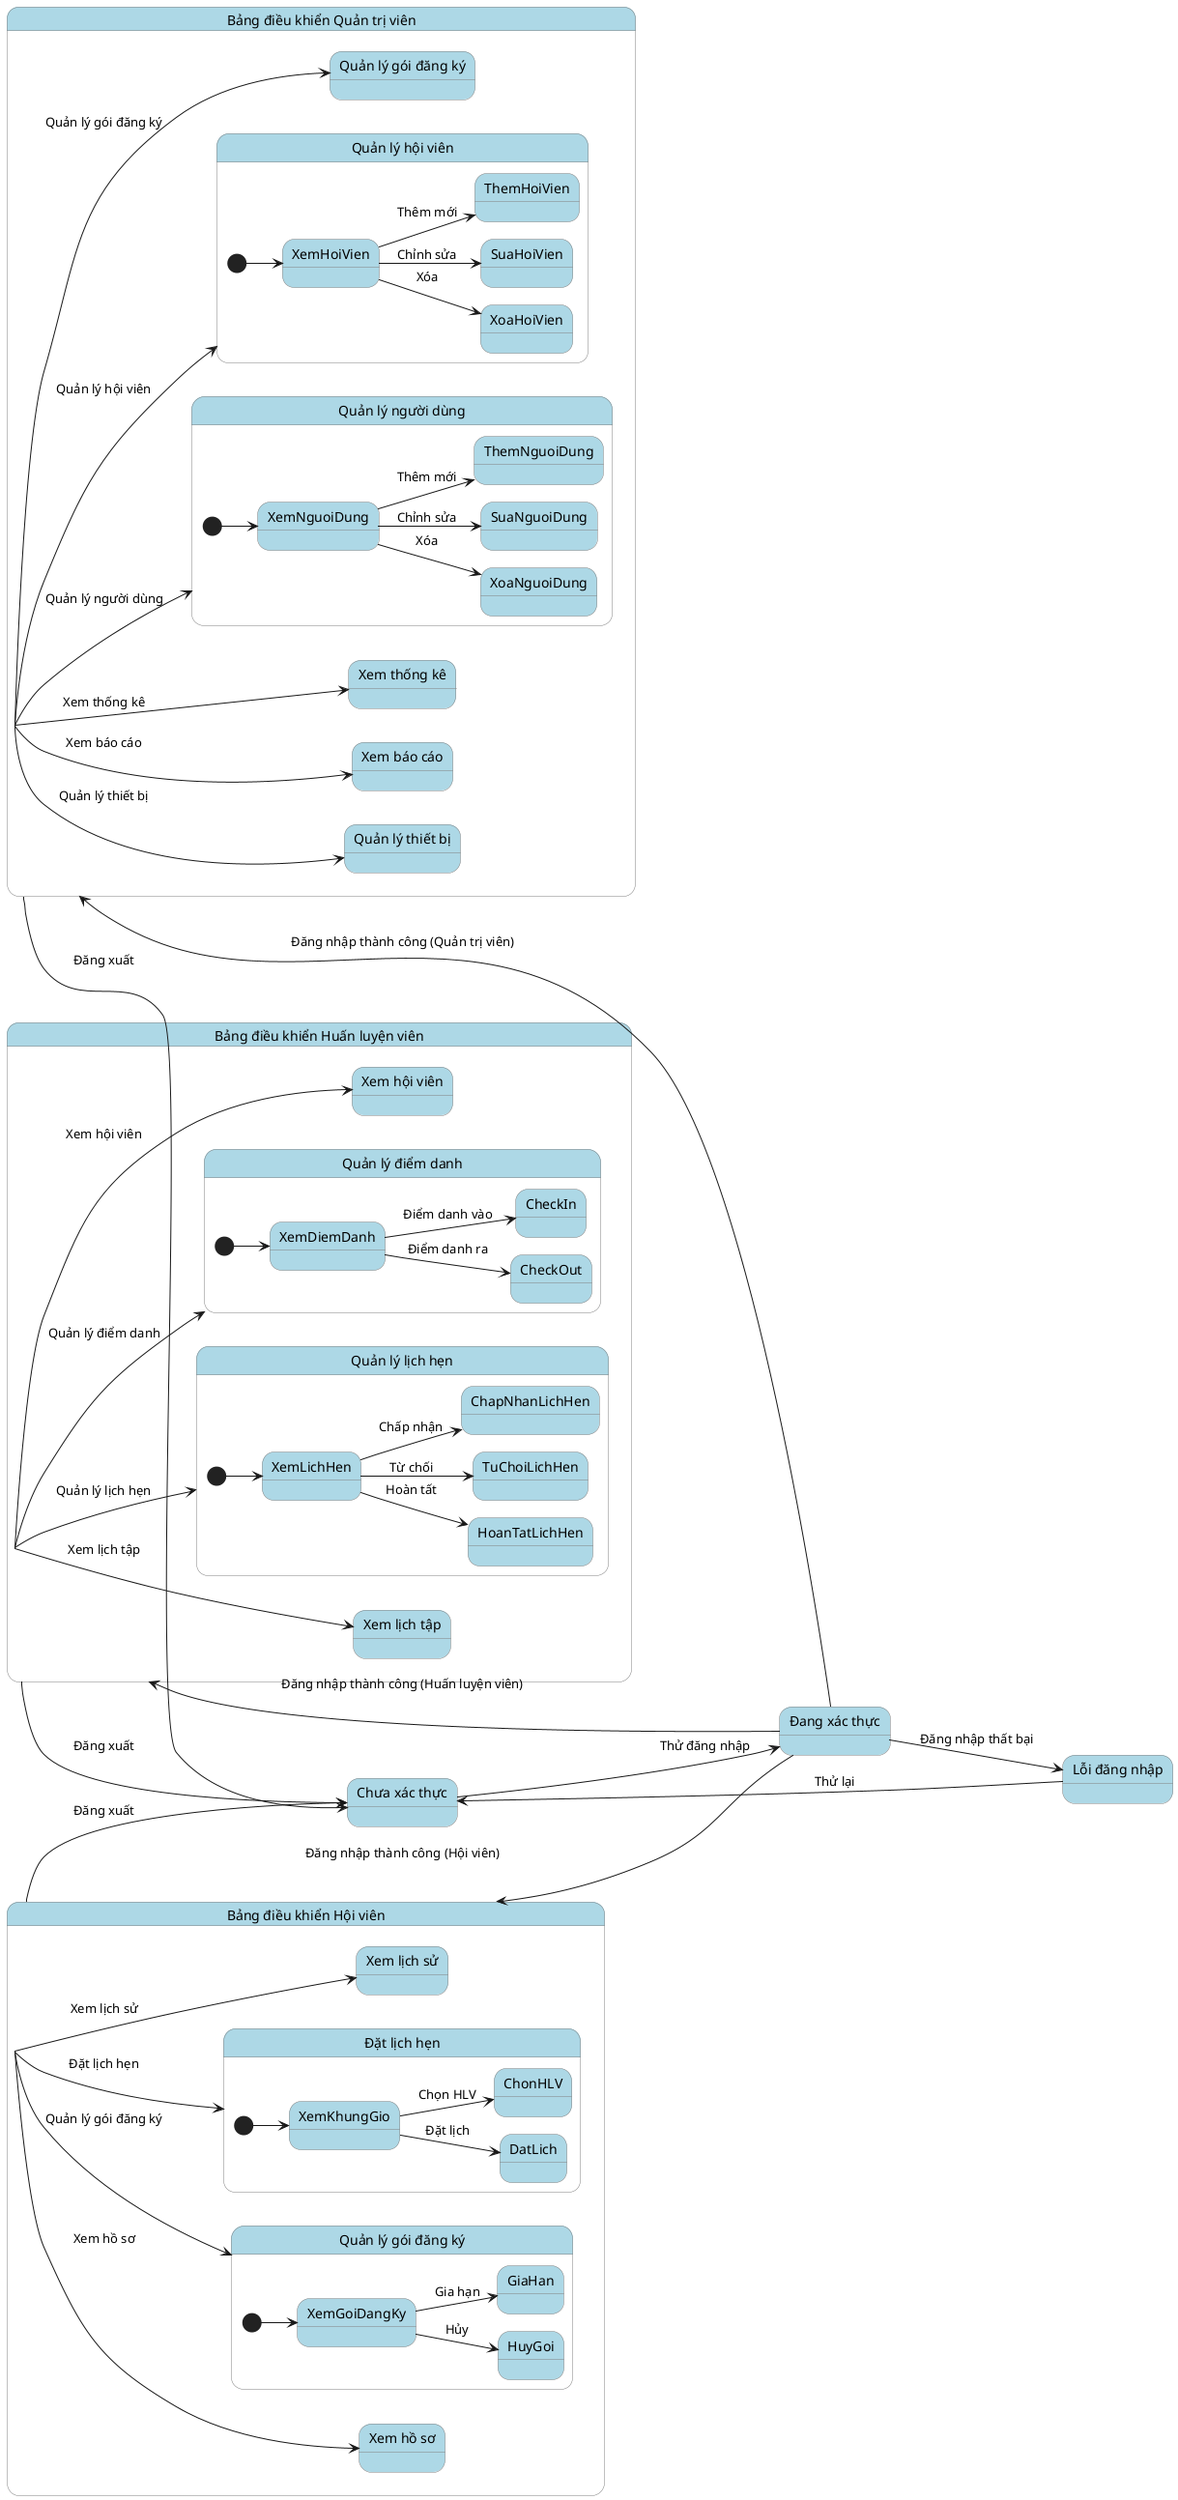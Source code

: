 @startuml state
left to right direction
skinparam state {
    BackgroundColor LightBlue
    BorderColor Gray
    FontColor Black
}

' Trạng thái chung
state "Chưa xác thực" as UA
state "Đang xác thực" as AUTH
state "Lỗi đăng nhập" as ERR

' Bảng điều khiển Quản trị viên
state "Bảng điều khiển Quản trị viên" as AD {
    state "Xem thống kê" as AD_STATS
    state "Quản lý người dùng" as AD_USERS
    state "Quản lý hội viên" as AD_MEMBERSHIPS
    state "Quản lý gói đăng ký" as AD_SUBS
    state "Quản lý thiết bị" as AD_EQUIP
    state "Xem báo cáo" as AD_REPORTS
}

' Bảng điều khiển Huấn luyện viên
state "Bảng điều khiển Huấn luyện viên" as TD {
    state "Xem lịch tập" as TD_SCHEDULE
    state "Quản lý lịch hẹn" as TD_APPOINTMENTS
    state "Quản lý điểm danh" as TD_ATTENDANCE
    state "Xem hội viên" as TD_MEMBERS
}

' Bảng điều khiển Hội viên
state "Bảng điều khiển Hội viên" as MD {
    state "Xem hồ sơ" as MD_PROFILE
    state "Quản lý gói đăng ký" as MD_SUBS
    state "Đặt lịch hẹn" as MD_BOOK
    state "Xem lịch sử" as MD_HISTORY
}

' Chuyển trạng thái từ Chưa xác thực
UA --> AUTH : Thử đăng nhập
AUTH --> AD : Đăng nhập thành công (Quản trị viên)
AUTH --> TD : Đăng nhập thành công (Huấn luyện viên)
AUTH --> MD : Đăng nhập thành công (Hội viên)
AUTH --> ERR : Đăng nhập thất bại

' Quản trị viên
AD --> AD_STATS : Xem thống kê
AD --> AD_USERS : Quản lý người dùng
AD --> AD_MEMBERSHIPS : Quản lý hội viên
AD --> AD_SUBS : Quản lý gói đăng ký
AD --> AD_EQUIP : Quản lý thiết bị
AD --> AD_REPORTS : Xem báo cáo
AD --> UA : Đăng xuất

' Huấn luyện viên
TD --> TD_SCHEDULE : Xem lịch tập
TD --> TD_APPOINTMENTS : Quản lý lịch hẹn
TD --> TD_ATTENDANCE : Quản lý điểm danh
TD --> TD_MEMBERS : Xem hội viên
TD --> UA : Đăng xuất

' Hội viên
MD --> MD_PROFILE : Xem hồ sơ
MD --> MD_SUBS : Quản lý gói đăng ký
MD --> MD_BOOK : Đặt lịch hẹn
MD --> MD_HISTORY : Xem lịch sử
MD --> UA : Đăng xuất

' Trạng thái lỗi
ERR --> UA : Thử lại

' Substate: Quản lý người dùng
state AD_USERS {
    [*] --> XemNguoiDung
    XemNguoiDung --> ThemNguoiDung : Thêm mới
    XemNguoiDung --> SuaNguoiDung : Chỉnh sửa
    XemNguoiDung --> XoaNguoiDung : Xóa
}

' Substate: Quản lý hội viên
state AD_MEMBERSHIPS {
    [*] --> XemHoiVien
    XemHoiVien --> ThemHoiVien : Thêm mới
    XemHoiVien --> SuaHoiVien : Chỉnh sửa
    XemHoiVien --> XoaHoiVien : Xóa
}

' Substate: Quản lý lịch hẹn
state TD_APPOINTMENTS {
    [*] --> XemLichHen
    XemLichHen --> ChapNhanLichHen : Chấp nhận
    XemLichHen --> TuChoiLichHen : Từ chối
    XemLichHen --> HoanTatLichHen : Hoàn tất
}

' Substate: Quản lý điểm danh
state TD_ATTENDANCE {
    [*] --> XemDiemDanh
    XemDiemDanh --> CheckIn : Điểm danh vào
    XemDiemDanh --> CheckOut : Điểm danh ra
}

' Substate: Quản lý gói đăng ký
state MD_SUBS {
    [*] --> XemGoiDangKy
    XemGoiDangKy --> GiaHan : Gia hạn
    XemGoiDangKy --> HuyGoi : Hủy
}

' Substate: Đặt lịch hẹn
state MD_BOOK {
    [*] --> XemKhungGio
    XemKhungGio --> ChonHLV : Chọn HLV
    XemKhungGio --> DatLich : Đặt lịch
}

@enduml
